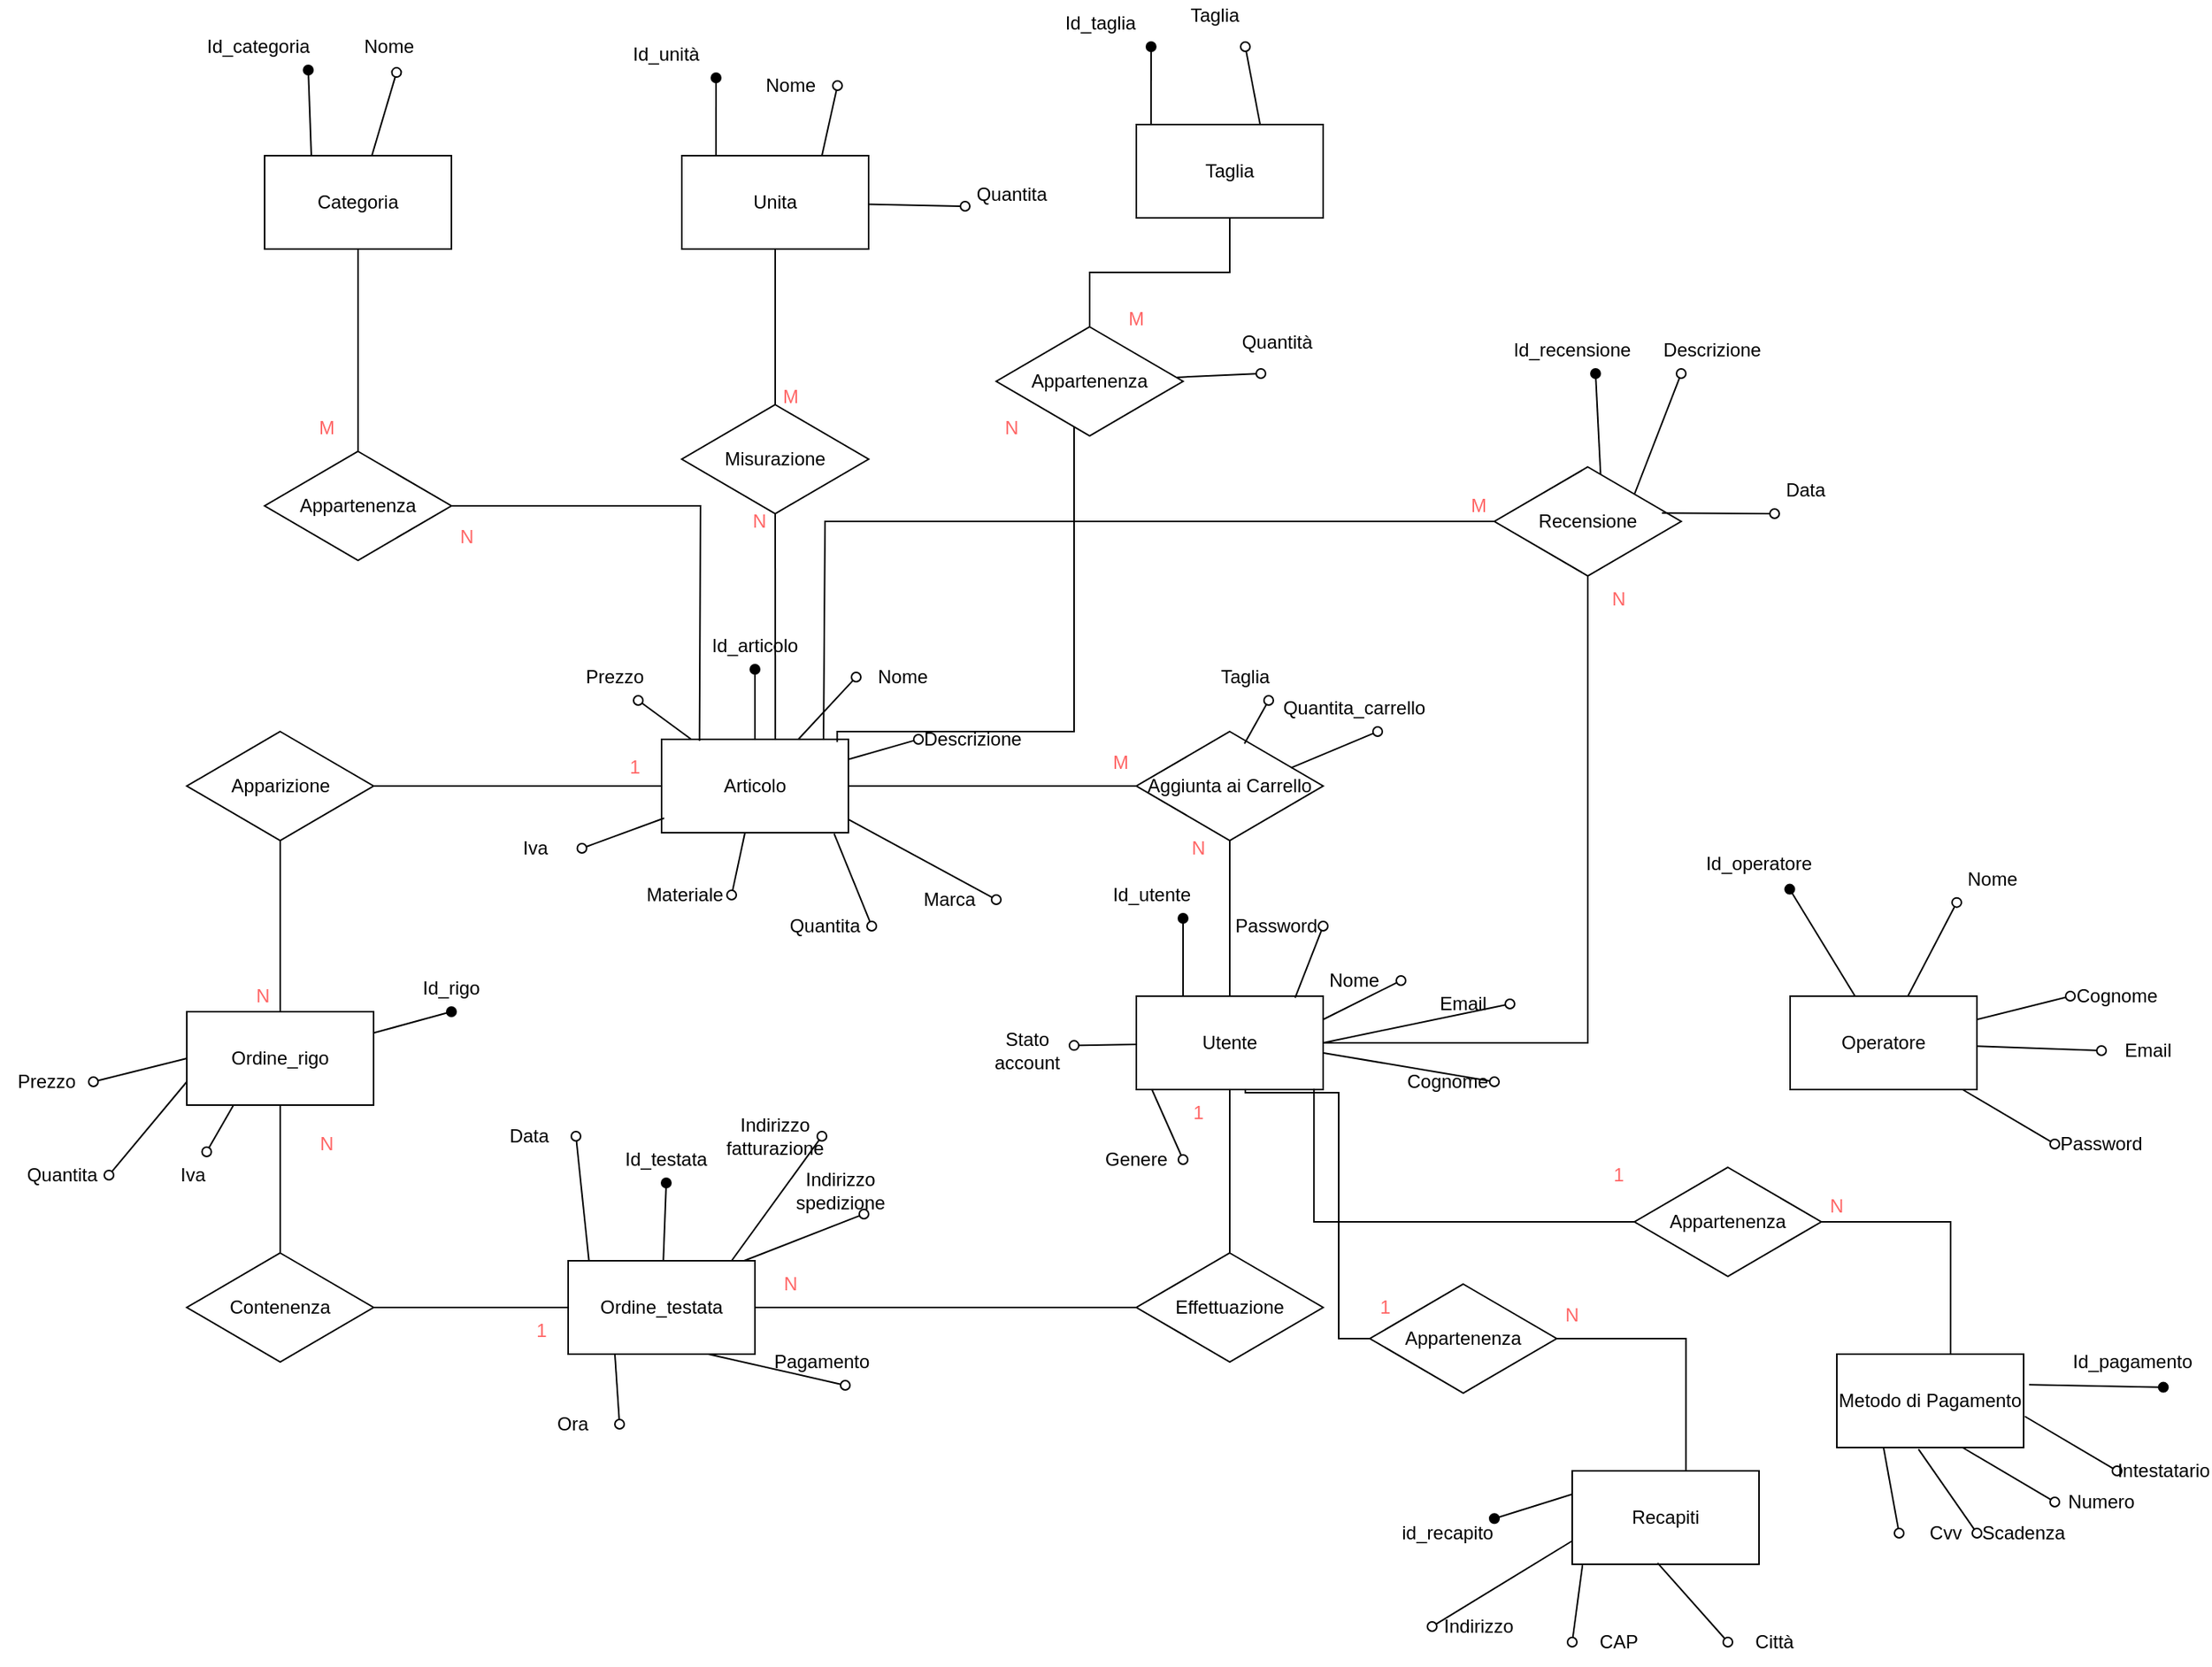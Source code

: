 <mxfile version="19.0.3" type="device"><diagram id="R2lEEEUBdFMjLlhIrx00" name="Page-1"><mxGraphModel dx="3220" dy="2528" grid="1" gridSize="10" guides="1" tooltips="1" connect="1" arrows="1" fold="1" page="1" pageScale="1" pageWidth="850" pageHeight="1100" math="0" shadow="0" extFonts="Permanent Marker^https://fonts.googleapis.com/css?family=Permanent+Marker"><root><mxCell id="0"/><mxCell id="1" parent="0"/><mxCell id="VehonE_OnnbUU56mCfwj-5" style="edgeStyle=none;rounded=0;orthogonalLoop=1;jettySize=auto;html=1;entryX=0.5;entryY=1;entryDx=0;entryDy=0;endArrow=oval;endFill=1;" parent="1" source="VehonE_OnnbUU56mCfwj-2" target="VehonE_OnnbUU56mCfwj-4" edge="1"><mxGeometry relative="1" as="geometry"/></mxCell><mxCell id="VehonE_OnnbUU56mCfwj-13" style="edgeStyle=none;rounded=0;orthogonalLoop=1;jettySize=auto;html=1;entryX=0.75;entryY=1;entryDx=0;entryDy=0;endArrow=oval;endFill=0;" parent="1" source="VehonE_OnnbUU56mCfwj-2" target="VehonE_OnnbUU56mCfwj-6" edge="1"><mxGeometry relative="1" as="geometry"/></mxCell><mxCell id="VehonE_OnnbUU56mCfwj-14" style="edgeStyle=none;rounded=0;orthogonalLoop=1;jettySize=auto;html=1;entryX=1;entryY=0.5;entryDx=0;entryDy=0;endArrow=oval;endFill=0;" parent="1" source="VehonE_OnnbUU56mCfwj-2" target="VehonE_OnnbUU56mCfwj-10" edge="1"><mxGeometry relative="1" as="geometry"/></mxCell><mxCell id="VehonE_OnnbUU56mCfwj-16" style="edgeStyle=none;rounded=0;orthogonalLoop=1;jettySize=auto;html=1;entryX=0;entryY=0.5;entryDx=0;entryDy=0;endArrow=oval;endFill=0;" parent="1" source="VehonE_OnnbUU56mCfwj-2" target="VehonE_OnnbUU56mCfwj-8" edge="1"><mxGeometry relative="1" as="geometry"/></mxCell><mxCell id="VehonE_OnnbUU56mCfwj-17" style="edgeStyle=none;rounded=0;orthogonalLoop=1;jettySize=auto;html=1;entryX=0;entryY=0.5;entryDx=0;entryDy=0;endArrow=oval;endFill=0;" parent="1" source="VehonE_OnnbUU56mCfwj-2" target="VehonE_OnnbUU56mCfwj-11" edge="1"><mxGeometry relative="1" as="geometry"/></mxCell><mxCell id="VehonE_OnnbUU56mCfwj-29" style="edgeStyle=none;rounded=0;orthogonalLoop=1;jettySize=auto;html=1;endArrow=none;endFill=0;entryX=1;entryY=0.5;entryDx=0;entryDy=0;" parent="1" source="VehonE_OnnbUU56mCfwj-2" target="VehonE_OnnbUU56mCfwj-28" edge="1"><mxGeometry relative="1" as="geometry"><mxPoint x="220" y="340" as="targetPoint"/></mxGeometry></mxCell><mxCell id="VehonE_OnnbUU56mCfwj-2" value="Articolo" style="rounded=0;whiteSpace=wrap;html=1;" parent="1" vertex="1"><mxGeometry x="365" y="335" width="120" height="60" as="geometry"/></mxCell><mxCell id="VehonE_OnnbUU56mCfwj-4" value="Id_articolo" style="text;html=1;strokeColor=none;fillColor=none;align=center;verticalAlign=middle;whiteSpace=wrap;rounded=0;" parent="1" vertex="1"><mxGeometry x="395" y="260" width="60" height="30" as="geometry"/></mxCell><mxCell id="VehonE_OnnbUU56mCfwj-6" value="Prezzo" style="text;html=1;strokeColor=none;fillColor=none;align=center;verticalAlign=middle;whiteSpace=wrap;rounded=0;" parent="1" vertex="1"><mxGeometry x="305" y="280" width="60" height="30" as="geometry"/></mxCell><mxCell id="VehonE_OnnbUU56mCfwj-8" value="Nome" style="text;html=1;strokeColor=none;fillColor=none;align=center;verticalAlign=middle;whiteSpace=wrap;rounded=0;" parent="1" vertex="1"><mxGeometry x="490" y="280" width="60" height="30" as="geometry"/></mxCell><mxCell id="VehonE_OnnbUU56mCfwj-10" value="Materiale" style="text;html=1;strokeColor=none;fillColor=none;align=center;verticalAlign=middle;whiteSpace=wrap;rounded=0;" parent="1" vertex="1"><mxGeometry x="350" y="420" width="60" height="30" as="geometry"/></mxCell><mxCell id="VehonE_OnnbUU56mCfwj-11" value="Descrizione" style="text;html=1;strokeColor=none;fillColor=none;align=center;verticalAlign=middle;whiteSpace=wrap;rounded=0;" parent="1" vertex="1"><mxGeometry x="530" y="320" width="70" height="30" as="geometry"/></mxCell><mxCell id="VehonE_OnnbUU56mCfwj-23" style="edgeStyle=none;rounded=0;orthogonalLoop=1;jettySize=auto;html=1;entryX=0.5;entryY=1;entryDx=0;entryDy=0;endArrow=oval;endFill=1;" parent="1" source="VehonE_OnnbUU56mCfwj-18" target="VehonE_OnnbUU56mCfwj-22" edge="1"><mxGeometry relative="1" as="geometry"/></mxCell><mxCell id="VehonE_OnnbUU56mCfwj-18" value="Ordine_rigo" style="rounded=0;whiteSpace=wrap;html=1;" parent="1" vertex="1"><mxGeometry x="60" y="510" width="120" height="60" as="geometry"/></mxCell><mxCell id="gQWrkG4DAsNBkKduRD_x-85" style="edgeStyle=none;rounded=0;orthogonalLoop=1;jettySize=auto;html=1;endArrow=oval;endFill=0;entryX=1;entryY=0.389;entryDx=0;entryDy=0;entryPerimeter=0;" parent="1" source="VehonE_OnnbUU56mCfwj-19" target="gQWrkG4DAsNBkKduRD_x-86" edge="1"><mxGeometry relative="1" as="geometry"><mxPoint x="620" y="530" as="targetPoint"/></mxGeometry></mxCell><mxCell id="VehonE_OnnbUU56mCfwj-19" value="Utente" style="rounded=0;whiteSpace=wrap;html=1;" parent="1" vertex="1"><mxGeometry x="670" y="500" width="120" height="60" as="geometry"/></mxCell><mxCell id="VehonE_OnnbUU56mCfwj-25" style="edgeStyle=none;rounded=0;orthogonalLoop=1;jettySize=auto;html=1;entryX=0.5;entryY=1;entryDx=0;entryDy=0;endArrow=oval;endFill=1;" parent="1" source="VehonE_OnnbUU56mCfwj-20" target="VehonE_OnnbUU56mCfwj-24" edge="1"><mxGeometry relative="1" as="geometry"/></mxCell><mxCell id="VehonE_OnnbUU56mCfwj-20" value="Ordine_testata" style="rounded=0;whiteSpace=wrap;html=1;" parent="1" vertex="1"><mxGeometry x="305" y="670" width="120" height="60" as="geometry"/></mxCell><mxCell id="VehonE_OnnbUU56mCfwj-22" value="Id_rigo" style="text;html=1;strokeColor=none;fillColor=none;align=center;verticalAlign=middle;whiteSpace=wrap;rounded=0;" parent="1" vertex="1"><mxGeometry x="180" y="480" width="100" height="30" as="geometry"/></mxCell><mxCell id="VehonE_OnnbUU56mCfwj-24" value="Id_testata" style="text;html=1;strokeColor=none;fillColor=none;align=center;verticalAlign=middle;whiteSpace=wrap;rounded=0;" parent="1" vertex="1"><mxGeometry x="318" y="590" width="100" height="30" as="geometry"/></mxCell><mxCell id="VehonE_OnnbUU56mCfwj-30" style="edgeStyle=none;rounded=0;orthogonalLoop=1;jettySize=auto;html=1;entryX=0.5;entryY=0;entryDx=0;entryDy=0;endArrow=none;endFill=0;" parent="1" source="VehonE_OnnbUU56mCfwj-28" target="VehonE_OnnbUU56mCfwj-18" edge="1"><mxGeometry relative="1" as="geometry"/></mxCell><mxCell id="VehonE_OnnbUU56mCfwj-28" value="&lt;span style=&quot;white-space: pre&quot;&gt;&#9;&lt;/span&gt;Apparizione" style="rhombus;whiteSpace=wrap;html=1;align=left;" parent="1" vertex="1"><mxGeometry x="60" y="330" width="120" height="70" as="geometry"/></mxCell><mxCell id="VehonE_OnnbUU56mCfwj-31" value="N" style="text;html=1;strokeColor=none;fillColor=none;align=center;verticalAlign=middle;whiteSpace=wrap;rounded=0;fontColor=#FF6666;" parent="1" vertex="1"><mxGeometry x="79" y="485" width="60" height="30" as="geometry"/></mxCell><mxCell id="VehonE_OnnbUU56mCfwj-32" value="&lt;font color=&quot;#ff6666&quot;&gt;1&lt;/font&gt;" style="text;html=1;strokeColor=none;fillColor=none;align=center;verticalAlign=middle;whiteSpace=wrap;rounded=0;" parent="1" vertex="1"><mxGeometry x="318" y="338" width="60" height="30" as="geometry"/></mxCell><mxCell id="gQWrkG4DAsNBkKduRD_x-1" value="Contenenza" style="rhombus;whiteSpace=wrap;html=1;" parent="1" vertex="1"><mxGeometry x="60" y="665" width="120" height="70" as="geometry"/></mxCell><mxCell id="gQWrkG4DAsNBkKduRD_x-2" value="" style="endArrow=none;html=1;rounded=0;entryX=0.5;entryY=1;entryDx=0;entryDy=0;exitX=0.5;exitY=0;exitDx=0;exitDy=0;" parent="1" source="gQWrkG4DAsNBkKduRD_x-1" target="VehonE_OnnbUU56mCfwj-18" edge="1"><mxGeometry width="50" height="50" relative="1" as="geometry"><mxPoint x="120" y="660" as="sourcePoint"/><mxPoint x="139" y="580" as="targetPoint"/></mxGeometry></mxCell><mxCell id="gQWrkG4DAsNBkKduRD_x-4" value="" style="endArrow=none;html=1;rounded=0;exitX=1;exitY=0.5;exitDx=0;exitDy=0;entryX=0;entryY=0.5;entryDx=0;entryDy=0;" parent="1" source="gQWrkG4DAsNBkKduRD_x-1" target="VehonE_OnnbUU56mCfwj-20" edge="1"><mxGeometry width="50" height="50" relative="1" as="geometry"><mxPoint x="300" y="470" as="sourcePoint"/><mxPoint x="350" y="420" as="targetPoint"/></mxGeometry></mxCell><mxCell id="gQWrkG4DAsNBkKduRD_x-5" value="Effettuazione" style="rhombus;whiteSpace=wrap;html=1;" parent="1" vertex="1"><mxGeometry x="670" y="665" width="120" height="70" as="geometry"/></mxCell><mxCell id="gQWrkG4DAsNBkKduRD_x-6" value="" style="endArrow=none;html=1;rounded=0;entryX=0;entryY=0.5;entryDx=0;entryDy=0;exitX=1;exitY=0.5;exitDx=0;exitDy=0;" parent="1" source="VehonE_OnnbUU56mCfwj-20" target="gQWrkG4DAsNBkKduRD_x-5" edge="1"><mxGeometry width="50" height="50" relative="1" as="geometry"><mxPoint x="550" y="670" as="sourcePoint"/><mxPoint x="600" y="620" as="targetPoint"/></mxGeometry></mxCell><mxCell id="gQWrkG4DAsNBkKduRD_x-7" value="" style="endArrow=none;html=1;rounded=0;entryX=0.5;entryY=1;entryDx=0;entryDy=0;exitX=0.5;exitY=0;exitDx=0;exitDy=0;" parent="1" source="gQWrkG4DAsNBkKduRD_x-5" target="VehonE_OnnbUU56mCfwj-19" edge="1"><mxGeometry width="50" height="50" relative="1" as="geometry"><mxPoint x="550" y="670" as="sourcePoint"/><mxPoint x="600" y="620" as="targetPoint"/></mxGeometry></mxCell><mxCell id="gQWrkG4DAsNBkKduRD_x-8" value="Aggiunta ai Carrello" style="rhombus;whiteSpace=wrap;html=1;" parent="1" vertex="1"><mxGeometry x="670" y="330" width="120" height="70" as="geometry"/></mxCell><mxCell id="gQWrkG4DAsNBkKduRD_x-9" value="" style="endArrow=none;html=1;rounded=0;entryX=0.5;entryY=1;entryDx=0;entryDy=0;" parent="1" source="VehonE_OnnbUU56mCfwj-19" target="gQWrkG4DAsNBkKduRD_x-8" edge="1"><mxGeometry width="50" height="50" relative="1" as="geometry"><mxPoint x="550" y="670" as="sourcePoint"/><mxPoint x="600" y="620" as="targetPoint"/></mxGeometry></mxCell><mxCell id="gQWrkG4DAsNBkKduRD_x-10" value="" style="endArrow=none;html=1;rounded=0;entryX=0;entryY=0.5;entryDx=0;entryDy=0;exitX=1;exitY=0.5;exitDx=0;exitDy=0;" parent="1" source="VehonE_OnnbUU56mCfwj-2" target="gQWrkG4DAsNBkKduRD_x-8" edge="1"><mxGeometry width="50" height="50" relative="1" as="geometry"><mxPoint x="550" y="670" as="sourcePoint"/><mxPoint x="600" y="620" as="targetPoint"/></mxGeometry></mxCell><mxCell id="gQWrkG4DAsNBkKduRD_x-11" value="Misurazione" style="rhombus;whiteSpace=wrap;html=1;" parent="1" vertex="1"><mxGeometry x="378" y="120" width="120" height="70" as="geometry"/></mxCell><mxCell id="gQWrkG4DAsNBkKduRD_x-12" value="" style="endArrow=none;html=1;rounded=0;entryX=0.5;entryY=1;entryDx=0;entryDy=0;exitX=0.609;exitY=0;exitDx=0;exitDy=0;exitPerimeter=0;" parent="1" source="VehonE_OnnbUU56mCfwj-2" target="gQWrkG4DAsNBkKduRD_x-11" edge="1"><mxGeometry width="50" height="50" relative="1" as="geometry"><mxPoint x="438" y="330" as="sourcePoint"/><mxPoint x="600" y="320" as="targetPoint"/></mxGeometry></mxCell><mxCell id="gQWrkG4DAsNBkKduRD_x-76" style="edgeStyle=none;rounded=0;orthogonalLoop=1;jettySize=auto;html=1;endArrow=oval;endFill=0;entryX=0;entryY=0.75;entryDx=0;entryDy=0;" parent="1" source="gQWrkG4DAsNBkKduRD_x-13" target="gQWrkG4DAsNBkKduRD_x-77" edge="1"><mxGeometry relative="1" as="geometry"><mxPoint x="550" y="-10" as="targetPoint"/></mxGeometry></mxCell><mxCell id="gQWrkG4DAsNBkKduRD_x-13" value="Unita" style="rounded=0;whiteSpace=wrap;html=1;" parent="1" vertex="1"><mxGeometry x="378" y="-40" width="120" height="60" as="geometry"/></mxCell><mxCell id="gQWrkG4DAsNBkKduRD_x-14" value="" style="endArrow=none;html=1;rounded=0;entryX=0.5;entryY=1;entryDx=0;entryDy=0;exitX=0.5;exitY=0;exitDx=0;exitDy=0;" parent="1" source="gQWrkG4DAsNBkKduRD_x-11" target="gQWrkG4DAsNBkKduRD_x-13" edge="1"><mxGeometry width="50" height="50" relative="1" as="geometry"><mxPoint x="550" y="370" as="sourcePoint"/><mxPoint x="600" y="320" as="targetPoint"/></mxGeometry></mxCell><mxCell id="gQWrkG4DAsNBkKduRD_x-15" style="edgeStyle=none;rounded=0;orthogonalLoop=1;jettySize=auto;html=1;entryX=1;entryY=0.5;entryDx=0;entryDy=0;endArrow=oval;endFill=0;exitX=0.75;exitY=0;exitDx=0;exitDy=0;" parent="1" source="gQWrkG4DAsNBkKduRD_x-13" target="gQWrkG4DAsNBkKduRD_x-16" edge="1"><mxGeometry relative="1" as="geometry"><mxPoint x="508.571" y="-125" as="sourcePoint"/></mxGeometry></mxCell><mxCell id="gQWrkG4DAsNBkKduRD_x-16" value="Nome" style="text;html=1;strokeColor=none;fillColor=none;align=center;verticalAlign=middle;whiteSpace=wrap;rounded=0;" parent="1" vertex="1"><mxGeometry x="418" y="-100" width="60" height="30" as="geometry"/></mxCell><mxCell id="gQWrkG4DAsNBkKduRD_x-17" style="edgeStyle=none;rounded=0;orthogonalLoop=1;jettySize=auto;html=1;endArrow=oval;endFill=1;exitX=0.183;exitY=0;exitDx=0;exitDy=0;exitPerimeter=0;" parent="1" source="gQWrkG4DAsNBkKduRD_x-13" edge="1"><mxGeometry relative="1" as="geometry"><mxPoint x="390" y="-80" as="sourcePoint"/><mxPoint x="400" y="-90" as="targetPoint"/></mxGeometry></mxCell><mxCell id="gQWrkG4DAsNBkKduRD_x-18" value="Id_unità" style="text;html=1;strokeColor=none;fillColor=none;align=center;verticalAlign=middle;whiteSpace=wrap;rounded=0;" parent="1" vertex="1"><mxGeometry x="338" y="-120" width="60" height="30" as="geometry"/></mxCell><mxCell id="gQWrkG4DAsNBkKduRD_x-19" value="&lt;font color=&quot;#ff6666&quot;&gt;M&lt;/font&gt;" style="text;html=1;strokeColor=none;fillColor=none;align=center;verticalAlign=middle;whiteSpace=wrap;rounded=0;" parent="1" vertex="1"><mxGeometry x="418" y="100" width="60" height="30" as="geometry"/></mxCell><mxCell id="gQWrkG4DAsNBkKduRD_x-20" value="&lt;font color=&quot;#ff6666&quot;&gt;N&lt;/font&gt;" style="text;html=1;strokeColor=none;fillColor=none;align=center;verticalAlign=middle;whiteSpace=wrap;rounded=0;" parent="1" vertex="1"><mxGeometry x="398" y="180" width="60" height="30" as="geometry"/></mxCell><mxCell id="gQWrkG4DAsNBkKduRD_x-21" value="&lt;font color=&quot;#ff6666&quot;&gt;M&lt;/font&gt;" style="text;html=1;strokeColor=none;fillColor=none;align=center;verticalAlign=middle;whiteSpace=wrap;rounded=0;" parent="1" vertex="1"><mxGeometry x="630" y="335" width="60" height="30" as="geometry"/></mxCell><mxCell id="gQWrkG4DAsNBkKduRD_x-22" value="&lt;font color=&quot;#ff6666&quot;&gt;N&lt;/font&gt;" style="text;html=1;strokeColor=none;fillColor=none;align=center;verticalAlign=middle;whiteSpace=wrap;rounded=0;" parent="1" vertex="1"><mxGeometry x="680" y="390" width="60" height="30" as="geometry"/></mxCell><mxCell id="gQWrkG4DAsNBkKduRD_x-23" value="&lt;font color=&quot;#ff6666&quot;&gt;1&lt;/font&gt;" style="text;html=1;strokeColor=none;fillColor=none;align=center;verticalAlign=middle;whiteSpace=wrap;rounded=0;" parent="1" vertex="1"><mxGeometry x="680" y="560" width="60" height="30" as="geometry"/></mxCell><mxCell id="gQWrkG4DAsNBkKduRD_x-24" value="&lt;font color=&quot;#ff6666&quot;&gt;N&lt;/font&gt;" style="text;html=1;strokeColor=none;fillColor=none;align=center;verticalAlign=middle;whiteSpace=wrap;rounded=0;" parent="1" vertex="1"><mxGeometry x="418" y="670" width="60" height="30" as="geometry"/></mxCell><mxCell id="gQWrkG4DAsNBkKduRD_x-25" value="&lt;font color=&quot;#ff6666&quot;&gt;1&lt;/font&gt;" style="text;html=1;strokeColor=none;fillColor=none;align=center;verticalAlign=middle;whiteSpace=wrap;rounded=0;" parent="1" vertex="1"><mxGeometry x="258" y="700" width="60" height="30" as="geometry"/></mxCell><mxCell id="gQWrkG4DAsNBkKduRD_x-26" value="&lt;font color=&quot;#ff6666&quot;&gt;N&lt;/font&gt;" style="text;html=1;strokeColor=none;fillColor=none;align=center;verticalAlign=middle;whiteSpace=wrap;rounded=0;" parent="1" vertex="1"><mxGeometry x="120" y="580" width="60" height="30" as="geometry"/></mxCell><mxCell id="gQWrkG4DAsNBkKduRD_x-27" style="edgeStyle=none;rounded=0;orthogonalLoop=1;jettySize=auto;html=1;entryX=1;entryY=0.5;entryDx=0;entryDy=0;endArrow=oval;endFill=0;exitX=0.924;exitY=1.011;exitDx=0;exitDy=0;exitPerimeter=0;" parent="1" source="VehonE_OnnbUU56mCfwj-2" target="gQWrkG4DAsNBkKduRD_x-28" edge="1"><mxGeometry relative="1" as="geometry"><mxPoint x="508.571" y="415" as="sourcePoint"/></mxGeometry></mxCell><mxCell id="gQWrkG4DAsNBkKduRD_x-28" value="Quantita" style="text;html=1;strokeColor=none;fillColor=none;align=center;verticalAlign=middle;whiteSpace=wrap;rounded=0;" parent="1" vertex="1"><mxGeometry x="440" y="440" width="60" height="30" as="geometry"/></mxCell><mxCell id="gQWrkG4DAsNBkKduRD_x-29" style="edgeStyle=none;rounded=0;orthogonalLoop=1;jettySize=auto;html=1;entryX=1;entryY=0.5;entryDx=0;entryDy=0;endArrow=oval;endFill=0;exitX=0.85;exitY=0.017;exitDx=0;exitDy=0;exitPerimeter=0;" parent="1" source="VehonE_OnnbUU56mCfwj-19" target="gQWrkG4DAsNBkKduRD_x-30" edge="1"><mxGeometry relative="1" as="geometry"><mxPoint x="808.571" y="420" as="sourcePoint"/></mxGeometry></mxCell><mxCell id="gQWrkG4DAsNBkKduRD_x-30" value="Password" style="text;html=1;strokeColor=none;fillColor=none;align=center;verticalAlign=middle;whiteSpace=wrap;rounded=0;" parent="1" vertex="1"><mxGeometry x="730" y="440" width="60" height="30" as="geometry"/></mxCell><mxCell id="gQWrkG4DAsNBkKduRD_x-31" style="edgeStyle=none;rounded=0;orthogonalLoop=1;jettySize=auto;html=1;entryX=1;entryY=0.5;entryDx=0;entryDy=0;endArrow=oval;endFill=0;exitX=1;exitY=0.25;exitDx=0;exitDy=0;" parent="1" source="VehonE_OnnbUU56mCfwj-19" target="gQWrkG4DAsNBkKduRD_x-32" edge="1"><mxGeometry relative="1" as="geometry"><mxPoint x="810" y="510" as="sourcePoint"/></mxGeometry></mxCell><mxCell id="gQWrkG4DAsNBkKduRD_x-32" value="Nome" style="text;html=1;strokeColor=none;fillColor=none;align=center;verticalAlign=middle;whiteSpace=wrap;rounded=0;" parent="1" vertex="1"><mxGeometry x="780" y="475" width="60" height="30" as="geometry"/></mxCell><mxCell id="gQWrkG4DAsNBkKduRD_x-34" style="edgeStyle=none;rounded=0;orthogonalLoop=1;jettySize=auto;html=1;entryX=1;entryY=0.5;entryDx=0;entryDy=0;endArrow=oval;endFill=0;exitX=1.002;exitY=0.608;exitDx=0;exitDy=0;exitPerimeter=0;" parent="1" source="VehonE_OnnbUU56mCfwj-19" target="gQWrkG4DAsNBkKduRD_x-35" edge="1"><mxGeometry relative="1" as="geometry"><mxPoint x="820" y="595" as="sourcePoint"/></mxGeometry></mxCell><mxCell id="gQWrkG4DAsNBkKduRD_x-35" value="Cognome" style="text;html=1;strokeColor=none;fillColor=none;align=center;verticalAlign=middle;whiteSpace=wrap;rounded=0;" parent="1" vertex="1"><mxGeometry x="840" y="540" width="60" height="30" as="geometry"/></mxCell><mxCell id="gQWrkG4DAsNBkKduRD_x-36" style="edgeStyle=orthogonalEdgeStyle;rounded=0;orthogonalLoop=1;jettySize=auto;html=1;exitX=0.5;exitY=1;exitDx=0;exitDy=0;" parent="1" source="gQWrkG4DAsNBkKduRD_x-35" target="gQWrkG4DAsNBkKduRD_x-35" edge="1"><mxGeometry relative="1" as="geometry"/></mxCell><mxCell id="gQWrkG4DAsNBkKduRD_x-39" style="edgeStyle=none;rounded=0;orthogonalLoop=1;jettySize=auto;html=1;entryX=1;entryY=0.5;entryDx=0;entryDy=0;endArrow=oval;endFill=0;exitX=0.875;exitY=0;exitDx=0;exitDy=0;exitPerimeter=0;" parent="1" source="VehonE_OnnbUU56mCfwj-20" target="gQWrkG4DAsNBkKduRD_x-40" edge="1"><mxGeometry relative="1" as="geometry"><mxPoint x="380" y="645" as="sourcePoint"/></mxGeometry></mxCell><mxCell id="gQWrkG4DAsNBkKduRD_x-40" value="Indirizzo fatturazione" style="text;html=1;strokeColor=none;fillColor=none;align=center;verticalAlign=middle;whiteSpace=wrap;rounded=0;" parent="1" vertex="1"><mxGeometry x="408" y="575" width="60" height="30" as="geometry"/></mxCell><mxCell id="gQWrkG4DAsNBkKduRD_x-41" style="edgeStyle=none;rounded=0;orthogonalLoop=1;jettySize=auto;html=1;entryX=1;entryY=0.5;entryDx=0;entryDy=0;endArrow=oval;endFill=0;exitX=0.111;exitY=-0.005;exitDx=0;exitDy=0;exitPerimeter=0;" parent="1" source="VehonE_OnnbUU56mCfwj-20" target="gQWrkG4DAsNBkKduRD_x-42" edge="1"><mxGeometry relative="1" as="geometry"><mxPoint x="200" y="620" as="sourcePoint"/></mxGeometry></mxCell><mxCell id="gQWrkG4DAsNBkKduRD_x-42" value="Data" style="text;html=1;strokeColor=none;fillColor=none;align=center;verticalAlign=middle;whiteSpace=wrap;rounded=0;" parent="1" vertex="1"><mxGeometry x="250" y="575" width="60" height="30" as="geometry"/></mxCell><mxCell id="gQWrkG4DAsNBkKduRD_x-43" style="edgeStyle=none;rounded=0;orthogonalLoop=1;jettySize=auto;html=1;entryX=1;entryY=0.5;entryDx=0;entryDy=0;endArrow=oval;endFill=0;exitX=0.25;exitY=1;exitDx=0;exitDy=0;" parent="1" source="VehonE_OnnbUU56mCfwj-20" target="gQWrkG4DAsNBkKduRD_x-44" edge="1"><mxGeometry relative="1" as="geometry"><mxPoint x="280" y="770" as="sourcePoint"/></mxGeometry></mxCell><mxCell id="gQWrkG4DAsNBkKduRD_x-44" value="Ora" style="text;html=1;strokeColor=none;fillColor=none;align=center;verticalAlign=middle;whiteSpace=wrap;rounded=0;" parent="1" vertex="1"><mxGeometry x="278" y="760" width="60" height="30" as="geometry"/></mxCell><mxCell id="gQWrkG4DAsNBkKduRD_x-45" style="edgeStyle=none;rounded=0;orthogonalLoop=1;jettySize=auto;html=1;entryX=1;entryY=0.5;entryDx=0;entryDy=0;endArrow=oval;endFill=0;exitX=0;exitY=0.5;exitDx=0;exitDy=0;" parent="1" source="VehonE_OnnbUU56mCfwj-18" target="gQWrkG4DAsNBkKduRD_x-46" edge="1"><mxGeometry relative="1" as="geometry"><mxPoint x="-20" y="510" as="sourcePoint"/></mxGeometry></mxCell><mxCell id="gQWrkG4DAsNBkKduRD_x-46" value="Prezzo" style="text;html=1;strokeColor=none;fillColor=none;align=center;verticalAlign=middle;whiteSpace=wrap;rounded=0;" parent="1" vertex="1"><mxGeometry x="-60" y="540" width="60" height="30" as="geometry"/></mxCell><mxCell id="gQWrkG4DAsNBkKduRD_x-47" style="edgeStyle=none;rounded=0;orthogonalLoop=1;jettySize=auto;html=1;entryX=1;entryY=0.5;entryDx=0;entryDy=0;endArrow=oval;endFill=0;exitX=0;exitY=0.75;exitDx=0;exitDy=0;" parent="1" source="VehonE_OnnbUU56mCfwj-18" target="gQWrkG4DAsNBkKduRD_x-48" edge="1"><mxGeometry relative="1" as="geometry"><mxPoint x="-90" y="640" as="sourcePoint"/></mxGeometry></mxCell><mxCell id="gQWrkG4DAsNBkKduRD_x-48" value="Quantita" style="text;html=1;strokeColor=none;fillColor=none;align=center;verticalAlign=middle;whiteSpace=wrap;rounded=0;" parent="1" vertex="1"><mxGeometry x="-50" y="600" width="60" height="30" as="geometry"/></mxCell><mxCell id="gQWrkG4DAsNBkKduRD_x-49" style="edgeStyle=none;rounded=0;orthogonalLoop=1;jettySize=auto;html=1;endArrow=oval;endFill=1;exitX=0.25;exitY=0;exitDx=0;exitDy=0;" parent="1" source="VehonE_OnnbUU56mCfwj-19" edge="1"><mxGeometry relative="1" as="geometry"><mxPoint x="630" y="420" as="sourcePoint"/><mxPoint x="700" y="450" as="targetPoint"/></mxGeometry></mxCell><mxCell id="gQWrkG4DAsNBkKduRD_x-50" value="Id_utente" style="text;html=1;strokeColor=none;fillColor=none;align=center;verticalAlign=middle;whiteSpace=wrap;rounded=0;" parent="1" vertex="1"><mxGeometry x="650" y="420" width="60" height="30" as="geometry"/></mxCell><mxCell id="gQWrkG4DAsNBkKduRD_x-51" style="edgeStyle=none;rounded=0;orthogonalLoop=1;jettySize=auto;html=1;entryX=1;entryY=0.5;entryDx=0;entryDy=0;endArrow=oval;endFill=0;exitX=1;exitY=0.5;exitDx=0;exitDy=0;" parent="1" source="VehonE_OnnbUU56mCfwj-19" target="gQWrkG4DAsNBkKduRD_x-52" edge="1"><mxGeometry relative="1" as="geometry"><mxPoint x="882.04" y="477.02" as="sourcePoint"/></mxGeometry></mxCell><mxCell id="gQWrkG4DAsNBkKduRD_x-52" value="Email" style="text;html=1;strokeColor=none;fillColor=none;align=center;verticalAlign=middle;whiteSpace=wrap;rounded=0;" parent="1" vertex="1"><mxGeometry x="850" y="490" width="60" height="30" as="geometry"/></mxCell><mxCell id="gQWrkG4DAsNBkKduRD_x-53" style="edgeStyle=orthogonalEdgeStyle;rounded=0;orthogonalLoop=1;jettySize=auto;html=1;exitX=0.5;exitY=1;exitDx=0;exitDy=0;" parent="1" source="gQWrkG4DAsNBkKduRD_x-52" target="gQWrkG4DAsNBkKduRD_x-52" edge="1"><mxGeometry relative="1" as="geometry"/></mxCell><mxCell id="gQWrkG4DAsNBkKduRD_x-87" style="edgeStyle=none;rounded=0;orthogonalLoop=1;jettySize=auto;html=1;endArrow=oval;endFill=0;entryX=0.117;entryY=0.994;entryDx=0;entryDy=0;entryPerimeter=0;" parent="1" source="gQWrkG4DAsNBkKduRD_x-55" target="gQWrkG4DAsNBkKduRD_x-88" edge="1"><mxGeometry relative="1" as="geometry"><mxPoint x="1210" y="450" as="targetPoint"/></mxGeometry></mxCell><mxCell id="gQWrkG4DAsNBkKduRD_x-89" style="edgeStyle=none;rounded=0;orthogonalLoop=1;jettySize=auto;html=1;endArrow=oval;endFill=0;entryX=0;entryY=0.5;entryDx=0;entryDy=0;" parent="1" source="gQWrkG4DAsNBkKduRD_x-55" target="gQWrkG4DAsNBkKduRD_x-90" edge="1"><mxGeometry relative="1" as="geometry"><mxPoint x="1270" y="520" as="targetPoint"/></mxGeometry></mxCell><mxCell id="gQWrkG4DAsNBkKduRD_x-91" style="edgeStyle=none;rounded=0;orthogonalLoop=1;jettySize=auto;html=1;endArrow=oval;endFill=0;entryX=0;entryY=0.5;entryDx=0;entryDy=0;" parent="1" source="gQWrkG4DAsNBkKduRD_x-55" target="gQWrkG4DAsNBkKduRD_x-92" edge="1"><mxGeometry relative="1" as="geometry"><mxPoint x="1280" y="540" as="targetPoint"/></mxGeometry></mxCell><mxCell id="gQWrkG4DAsNBkKduRD_x-94" style="edgeStyle=none;rounded=0;orthogonalLoop=1;jettySize=auto;html=1;entryX=0;entryY=0.5;entryDx=0;entryDy=0;endArrow=oval;endFill=0;" parent="1" source="gQWrkG4DAsNBkKduRD_x-55" target="gQWrkG4DAsNBkKduRD_x-93" edge="1"><mxGeometry relative="1" as="geometry"/></mxCell><mxCell id="gQWrkG4DAsNBkKduRD_x-95" style="edgeStyle=none;rounded=0;orthogonalLoop=1;jettySize=auto;html=1;endArrow=oval;endFill=1;entryX=0.829;entryY=1.043;entryDx=0;entryDy=0;entryPerimeter=0;" parent="1" source="gQWrkG4DAsNBkKduRD_x-55" target="gQWrkG4DAsNBkKduRD_x-96" edge="1"><mxGeometry relative="1" as="geometry"><mxPoint x="1090" y="430" as="targetPoint"/></mxGeometry></mxCell><mxCell id="gQWrkG4DAsNBkKduRD_x-55" value="Operatore" style="rounded=0;whiteSpace=wrap;html=1;" parent="1" vertex="1"><mxGeometry x="1090" y="500" width="120" height="60" as="geometry"/></mxCell><mxCell id="gQWrkG4DAsNBkKduRD_x-73" style="edgeStyle=none;rounded=0;orthogonalLoop=1;jettySize=auto;html=1;entryX=0.579;entryY=1.052;entryDx=0;entryDy=0;entryPerimeter=0;endArrow=oval;endFill=0;" parent="1" source="gQWrkG4DAsNBkKduRD_x-62" target="gQWrkG4DAsNBkKduRD_x-71" edge="1"><mxGeometry relative="1" as="geometry"/></mxCell><mxCell id="gQWrkG4DAsNBkKduRD_x-62" value="Categoria" style="rounded=0;whiteSpace=wrap;html=1;" parent="1" vertex="1"><mxGeometry x="110" y="-40" width="120" height="60" as="geometry"/></mxCell><mxCell id="gQWrkG4DAsNBkKduRD_x-63" value="" style="endArrow=none;html=1;rounded=0;entryX=0.5;entryY=1;entryDx=0;entryDy=0;exitX=0.5;exitY=0;exitDx=0;exitDy=0;" parent="1" source="gQWrkG4DAsNBkKduRD_x-64" target="gQWrkG4DAsNBkKduRD_x-62" edge="1"><mxGeometry width="50" height="50" relative="1" as="geometry"><mxPoint x="170" y="140" as="sourcePoint"/><mxPoint x="189" y="150" as="targetPoint"/></mxGeometry></mxCell><mxCell id="gQWrkG4DAsNBkKduRD_x-64" value="Appartenenza" style="rhombus;whiteSpace=wrap;html=1;" parent="1" vertex="1"><mxGeometry x="110" y="150" width="120" height="70" as="geometry"/></mxCell><mxCell id="gQWrkG4DAsNBkKduRD_x-65" value="" style="endArrow=none;html=1;rounded=0;entryX=1;entryY=0.5;entryDx=0;entryDy=0;exitX=0.203;exitY=0.017;exitDx=0;exitDy=0;exitPerimeter=0;" parent="1" source="VehonE_OnnbUU56mCfwj-2" target="gQWrkG4DAsNBkKduRD_x-64" edge="1"><mxGeometry width="50" height="50" relative="1" as="geometry"><mxPoint x="560" y="200" as="sourcePoint"/><mxPoint x="610" y="150" as="targetPoint"/><Array as="points"><mxPoint x="390" y="185"/></Array></mxGeometry></mxCell><mxCell id="gQWrkG4DAsNBkKduRD_x-66" value="&lt;font color=&quot;#ff6666&quot;&gt;N&lt;/font&gt;" style="text;html=1;strokeColor=none;fillColor=none;align=center;verticalAlign=middle;whiteSpace=wrap;rounded=0;" parent="1" vertex="1"><mxGeometry x="210" y="190" width="60" height="30" as="geometry"/></mxCell><mxCell id="gQWrkG4DAsNBkKduRD_x-67" value="&lt;font color=&quot;#ff6666&quot;&gt;M&lt;/font&gt;" style="text;html=1;strokeColor=none;fillColor=none;align=center;verticalAlign=middle;whiteSpace=wrap;rounded=0;" parent="1" vertex="1"><mxGeometry x="120" y="120" width="60" height="30" as="geometry"/></mxCell><mxCell id="gQWrkG4DAsNBkKduRD_x-68" style="edgeStyle=none;rounded=0;orthogonalLoop=1;jettySize=auto;html=1;endArrow=oval;endFill=1;exitX=0.25;exitY=0;exitDx=0;exitDy=0;" parent="1" source="gQWrkG4DAsNBkKduRD_x-62" edge="1"><mxGeometry relative="1" as="geometry"><mxPoint x="138.0" y="-45" as="sourcePoint"/><mxPoint x="138.04" y="-95" as="targetPoint"/></mxGeometry></mxCell><mxCell id="gQWrkG4DAsNBkKduRD_x-69" value="Id_categoria" style="text;html=1;strokeColor=none;fillColor=none;align=center;verticalAlign=middle;whiteSpace=wrap;rounded=0;" parent="1" vertex="1"><mxGeometry x="76.04" y="-125" width="60" height="30" as="geometry"/></mxCell><mxCell id="gQWrkG4DAsNBkKduRD_x-71" value="Nome" style="text;html=1;strokeColor=none;fillColor=none;align=center;verticalAlign=middle;whiteSpace=wrap;rounded=0;" parent="1" vertex="1"><mxGeometry x="160" y="-125" width="60" height="30" as="geometry"/></mxCell><mxCell id="gQWrkG4DAsNBkKduRD_x-72" style="edgeStyle=none;rounded=0;orthogonalLoop=1;jettySize=auto;html=1;exitX=1;exitY=0.5;exitDx=0;exitDy=0;endArrow=none;endFill=0;" parent="1" source="gQWrkG4DAsNBkKduRD_x-16" target="gQWrkG4DAsNBkKduRD_x-16" edge="1"><mxGeometry relative="1" as="geometry"/></mxCell><mxCell id="gQWrkG4DAsNBkKduRD_x-77" value="Quantita" style="text;html=1;strokeColor=none;fillColor=none;align=center;verticalAlign=middle;whiteSpace=wrap;rounded=0;" parent="1" vertex="1"><mxGeometry x="560" y="-30" width="60" height="30" as="geometry"/></mxCell><mxCell id="gQWrkG4DAsNBkKduRD_x-80" style="edgeStyle=none;rounded=0;orthogonalLoop=1;jettySize=auto;html=1;entryX=1;entryY=0.5;entryDx=0;entryDy=0;endArrow=oval;endFill=0;exitX=1;exitY=0.858;exitDx=0;exitDy=0;exitPerimeter=0;" parent="1" source="VehonE_OnnbUU56mCfwj-2" target="gQWrkG4DAsNBkKduRD_x-81" edge="1"><mxGeometry relative="1" as="geometry"><mxPoint x="485" y="368" as="sourcePoint"/></mxGeometry></mxCell><mxCell id="gQWrkG4DAsNBkKduRD_x-81" value="Marca" style="text;html=1;strokeColor=none;fillColor=none;align=center;verticalAlign=middle;whiteSpace=wrap;rounded=0;" parent="1" vertex="1"><mxGeometry x="520" y="423" width="60" height="30" as="geometry"/></mxCell><mxCell id="gQWrkG4DAsNBkKduRD_x-86" value="Stato account" style="text;html=1;strokeColor=none;fillColor=none;align=center;verticalAlign=middle;whiteSpace=wrap;rounded=0;" parent="1" vertex="1"><mxGeometry x="570" y="520" width="60" height="30" as="geometry"/></mxCell><mxCell id="gQWrkG4DAsNBkKduRD_x-88" value="Nome" style="text;html=1;strokeColor=none;fillColor=none;align=center;verticalAlign=middle;whiteSpace=wrap;rounded=0;" parent="1" vertex="1"><mxGeometry x="1190" y="410" width="60" height="30" as="geometry"/></mxCell><mxCell id="gQWrkG4DAsNBkKduRD_x-90" value="Cognome" style="text;html=1;strokeColor=none;fillColor=none;align=center;verticalAlign=middle;whiteSpace=wrap;rounded=0;" parent="1" vertex="1"><mxGeometry x="1270" y="485" width="60" height="30" as="geometry"/></mxCell><mxCell id="gQWrkG4DAsNBkKduRD_x-92" value="Email" style="text;html=1;strokeColor=none;fillColor=none;align=center;verticalAlign=middle;whiteSpace=wrap;rounded=0;" parent="1" vertex="1"><mxGeometry x="1290" y="520" width="60" height="30" as="geometry"/></mxCell><mxCell id="gQWrkG4DAsNBkKduRD_x-93" value="Password" style="text;html=1;strokeColor=none;fillColor=none;align=center;verticalAlign=middle;whiteSpace=wrap;rounded=0;" parent="1" vertex="1"><mxGeometry x="1260" y="580" width="60" height="30" as="geometry"/></mxCell><mxCell id="gQWrkG4DAsNBkKduRD_x-96" value="Id_operatore" style="text;html=1;strokeColor=none;fillColor=none;align=center;verticalAlign=middle;whiteSpace=wrap;rounded=0;" parent="1" vertex="1"><mxGeometry x="1040" y="400" width="60" height="30" as="geometry"/></mxCell><mxCell id="gQWrkG4DAsNBkKduRD_x-117" style="edgeStyle=none;rounded=0;orthogonalLoop=1;jettySize=auto;html=1;endArrow=oval;endFill=1;entryX=0.75;entryY=1;entryDx=0;entryDy=0;exitX=0.569;exitY=0.081;exitDx=0;exitDy=0;exitPerimeter=0;" parent="1" source="gQWrkG4DAsNBkKduRD_x-121" target="gQWrkG4DAsNBkKduRD_x-118" edge="1"><mxGeometry relative="1" as="geometry"><mxPoint x="980" y="110" as="targetPoint"/><mxPoint x="975.5" y="170" as="sourcePoint"/></mxGeometry></mxCell><mxCell id="gQWrkG4DAsNBkKduRD_x-119" style="edgeStyle=none;rounded=0;orthogonalLoop=1;jettySize=auto;html=1;endArrow=oval;endFill=0;exitX=1;exitY=0;exitDx=0;exitDy=0;" parent="1" source="gQWrkG4DAsNBkKduRD_x-121" edge="1"><mxGeometry relative="1" as="geometry"><mxPoint x="1020" y="100" as="targetPoint"/><mxPoint x="992" y="170" as="sourcePoint"/></mxGeometry></mxCell><mxCell id="gQWrkG4DAsNBkKduRD_x-114" style="edgeStyle=none;rounded=0;orthogonalLoop=1;jettySize=auto;html=1;entryX=1;entryY=0.5;entryDx=0;entryDy=0;endArrow=none;endFill=0;exitX=0.5;exitY=1;exitDx=0;exitDy=0;startArrow=none;" parent="1" source="gQWrkG4DAsNBkKduRD_x-121" target="VehonE_OnnbUU56mCfwj-19" edge="1"><mxGeometry relative="1" as="geometry"><mxPoint x="1010" y="200" as="sourcePoint"/><Array as="points"><mxPoint x="960" y="250"/><mxPoint x="960" y="530"/></Array></mxGeometry></mxCell><mxCell id="gQWrkG4DAsNBkKduRD_x-116" value="&lt;font color=&quot;#ff6666&quot;&gt;N&lt;/font&gt;" style="text;html=1;strokeColor=none;fillColor=none;align=center;verticalAlign=middle;whiteSpace=wrap;rounded=0;" parent="1" vertex="1"><mxGeometry x="950" y="230" width="60" height="30" as="geometry"/></mxCell><mxCell id="gQWrkG4DAsNBkKduRD_x-118" value="Id_recensione" style="text;html=1;strokeColor=none;fillColor=none;align=center;verticalAlign=middle;whiteSpace=wrap;rounded=0;" parent="1" vertex="1"><mxGeometry x="920" y="70" width="60" height="30" as="geometry"/></mxCell><mxCell id="gQWrkG4DAsNBkKduRD_x-120" value="Descrizione" style="text;html=1;strokeColor=none;fillColor=none;align=center;verticalAlign=middle;whiteSpace=wrap;rounded=0;" parent="1" vertex="1"><mxGeometry x="1010" y="70" width="60" height="30" as="geometry"/></mxCell><mxCell id="gQWrkG4DAsNBkKduRD_x-123" style="edgeStyle=none;rounded=0;orthogonalLoop=1;jettySize=auto;html=1;entryX=0.867;entryY=0.005;entryDx=0;entryDy=0;endArrow=none;endFill=0;entryPerimeter=0;" parent="1" source="gQWrkG4DAsNBkKduRD_x-121" target="VehonE_OnnbUU56mCfwj-2" edge="1"><mxGeometry relative="1" as="geometry"><Array as="points"><mxPoint x="470" y="195"/></Array></mxGeometry></mxCell><mxCell id="gQWrkG4DAsNBkKduRD_x-126" style="edgeStyle=none;rounded=0;orthogonalLoop=1;jettySize=auto;html=1;entryX=1;entryY=0.5;entryDx=0;entryDy=0;endArrow=none;endFill=0;" parent="1" source="gQWrkG4DAsNBkKduRD_x-121" target="VehonE_OnnbUU56mCfwj-19" edge="1"><mxGeometry relative="1" as="geometry"><Array as="points"><mxPoint x="960" y="530"/></Array></mxGeometry></mxCell><mxCell id="gQWrkG4DAsNBkKduRD_x-124" value="&lt;font color=&quot;#ff6666&quot;&gt;M&lt;/font&gt;" style="text;html=1;strokeColor=none;fillColor=none;align=center;verticalAlign=middle;whiteSpace=wrap;rounded=0;" parent="1" vertex="1"><mxGeometry x="860" y="170" width="60" height="30" as="geometry"/></mxCell><mxCell id="gQWrkG4DAsNBkKduRD_x-121" value="Recensione" style="rhombus;whiteSpace=wrap;html=1;" parent="1" vertex="1"><mxGeometry x="900" y="160" width="120" height="70" as="geometry"/></mxCell><mxCell id="BrzflFPrL7AguUeRCKP1-1" style="edgeStyle=none;rounded=0;orthogonalLoop=1;jettySize=auto;html=1;endArrow=oval;endFill=0;exitX=0.25;exitY=1;exitDx=0;exitDy=0;" parent="1" source="VehonE_OnnbUU56mCfwj-18" target="BrzflFPrL7AguUeRCKP1-2" edge="1"><mxGeometry relative="1" as="geometry"><mxPoint x="195" y="518" as="sourcePoint"/></mxGeometry></mxCell><mxCell id="BrzflFPrL7AguUeRCKP1-2" value="Iva" style="text;html=1;strokeColor=none;fillColor=none;align=center;verticalAlign=middle;whiteSpace=wrap;rounded=0;" parent="1" vertex="1"><mxGeometry x="30" y="600" width="68.32" height="30" as="geometry"/></mxCell><mxCell id="BrzflFPrL7AguUeRCKP1-5" style="edgeStyle=none;rounded=0;orthogonalLoop=1;jettySize=auto;html=1;entryX=1;entryY=0.5;entryDx=0;entryDy=0;endArrow=oval;endFill=0;exitX=0.014;exitY=0.844;exitDx=0;exitDy=0;exitPerimeter=0;" parent="1" source="VehonE_OnnbUU56mCfwj-2" target="BrzflFPrL7AguUeRCKP1-6" edge="1"><mxGeometry relative="1" as="geometry"><mxPoint x="322.16" y="484.7" as="sourcePoint"/></mxGeometry></mxCell><mxCell id="BrzflFPrL7AguUeRCKP1-6" value="Iva" style="text;html=1;strokeColor=none;fillColor=none;align=center;verticalAlign=middle;whiteSpace=wrap;rounded=0;" parent="1" vertex="1"><mxGeometry x="253.84" y="390" width="60" height="30" as="geometry"/></mxCell><mxCell id="01nbcwbw1H6M0ODZc6cd-1" style="edgeStyle=none;rounded=0;orthogonalLoop=1;jettySize=auto;html=1;entryX=0.75;entryY=1;entryDx=0;entryDy=0;endArrow=oval;endFill=0;exitX=0.828;exitY=0.333;exitDx=0;exitDy=0;exitPerimeter=0;" edge="1" parent="1" target="01nbcwbw1H6M0ODZc6cd-2" source="gQWrkG4DAsNBkKduRD_x-8"><mxGeometry relative="1" as="geometry"><mxPoint x="770" y="350" as="sourcePoint"/></mxGeometry></mxCell><mxCell id="01nbcwbw1H6M0ODZc6cd-2" value="Quantita_carrello" style="text;html=1;strokeColor=none;fillColor=none;align=center;verticalAlign=middle;whiteSpace=wrap;rounded=0;" vertex="1" parent="1"><mxGeometry x="780" y="300" width="60" height="30" as="geometry"/></mxCell><mxCell id="01nbcwbw1H6M0ODZc6cd-3" style="edgeStyle=none;rounded=0;orthogonalLoop=1;jettySize=auto;html=1;entryX=0.75;entryY=1;entryDx=0;entryDy=0;endArrow=oval;endFill=0;exitX=0.579;exitY=0.11;exitDx=0;exitDy=0;exitPerimeter=0;" edge="1" parent="1" target="01nbcwbw1H6M0ODZc6cd-4" source="gQWrkG4DAsNBkKduRD_x-8"><mxGeometry relative="1" as="geometry"><mxPoint x="720.28" y="327.7" as="sourcePoint"/></mxGeometry></mxCell><mxCell id="01nbcwbw1H6M0ODZc6cd-4" value="Taglia" style="text;html=1;strokeColor=none;fillColor=none;align=center;verticalAlign=middle;whiteSpace=wrap;rounded=0;" vertex="1" parent="1"><mxGeometry x="710" y="280" width="60" height="30" as="geometry"/></mxCell><mxCell id="01nbcwbw1H6M0ODZc6cd-5" style="edgeStyle=none;rounded=0;orthogonalLoop=1;jettySize=auto;html=1;entryX=0.75;entryY=1;entryDx=0;entryDy=0;endArrow=oval;endFill=0;exitX=0;exitY=0;exitDx=0;exitDy=0;" edge="1" parent="1" target="01nbcwbw1H6M0ODZc6cd-6" source="gQWrkG4DAsNBkKduRD_x-24"><mxGeometry relative="1" as="geometry"><mxPoint x="529.091" y="665" as="sourcePoint"/></mxGeometry></mxCell><mxCell id="01nbcwbw1H6M0ODZc6cd-6" value="Indirizzo spedizione" style="text;html=1;strokeColor=none;fillColor=none;align=center;verticalAlign=middle;whiteSpace=wrap;rounded=0;" vertex="1" parent="1"><mxGeometry x="450" y="610" width="60" height="30" as="geometry"/></mxCell><mxCell id="01nbcwbw1H6M0ODZc6cd-7" style="edgeStyle=none;rounded=0;orthogonalLoop=1;jettySize=auto;html=1;entryX=0.75;entryY=1;entryDx=0;entryDy=0;endArrow=oval;endFill=0;exitX=0.75;exitY=1;exitDx=0;exitDy=0;" edge="1" parent="1" target="01nbcwbw1H6M0ODZc6cd-8" source="VehonE_OnnbUU56mCfwj-20"><mxGeometry relative="1" as="geometry"><mxPoint x="478.001" y="815" as="sourcePoint"/></mxGeometry></mxCell><mxCell id="01nbcwbw1H6M0ODZc6cd-8" value="Pagamento" style="text;html=1;strokeColor=none;fillColor=none;align=center;verticalAlign=middle;whiteSpace=wrap;rounded=0;" vertex="1" parent="1"><mxGeometry x="438" y="720" width="60" height="30" as="geometry"/></mxCell><mxCell id="01nbcwbw1H6M0ODZc6cd-9" value="Metodo di Pagamento" style="rounded=0;whiteSpace=wrap;html=1;" vertex="1" parent="1"><mxGeometry x="1120" y="730" width="120" height="60" as="geometry"/></mxCell><mxCell id="01nbcwbw1H6M0ODZc6cd-12" style="edgeStyle=orthogonalEdgeStyle;rounded=0;orthogonalLoop=1;jettySize=auto;html=1;entryX=0.951;entryY=0.989;entryDx=0;entryDy=0;entryPerimeter=0;endArrow=none;endFill=0;" edge="1" parent="1" source="01nbcwbw1H6M0ODZc6cd-10" target="VehonE_OnnbUU56mCfwj-19"><mxGeometry relative="1" as="geometry"/></mxCell><mxCell id="01nbcwbw1H6M0ODZc6cd-13" style="edgeStyle=orthogonalEdgeStyle;rounded=0;orthogonalLoop=1;jettySize=auto;html=1;entryX=0.609;entryY=0.006;entryDx=0;entryDy=0;entryPerimeter=0;endArrow=none;endFill=0;" edge="1" parent="1" source="01nbcwbw1H6M0ODZc6cd-10" target="01nbcwbw1H6M0ODZc6cd-9"><mxGeometry relative="1" as="geometry"/></mxCell><mxCell id="01nbcwbw1H6M0ODZc6cd-10" value="Appartenenza" style="rhombus;whiteSpace=wrap;html=1;" vertex="1" parent="1"><mxGeometry x="990" y="610" width="120" height="70" as="geometry"/></mxCell><mxCell id="01nbcwbw1H6M0ODZc6cd-15" value="Recapiti" style="rounded=0;whiteSpace=wrap;html=1;" vertex="1" parent="1"><mxGeometry x="950" y="805" width="120" height="60" as="geometry"/></mxCell><mxCell id="01nbcwbw1H6M0ODZc6cd-16" style="edgeStyle=orthogonalEdgeStyle;rounded=0;orthogonalLoop=1;jettySize=auto;html=1;entryX=0.609;entryY=0.006;entryDx=0;entryDy=0;entryPerimeter=0;endArrow=none;endFill=0;" edge="1" parent="1" source="01nbcwbw1H6M0ODZc6cd-17" target="01nbcwbw1H6M0ODZc6cd-15"><mxGeometry relative="1" as="geometry"/></mxCell><mxCell id="01nbcwbw1H6M0ODZc6cd-18" style="edgeStyle=orthogonalEdgeStyle;rounded=0;orthogonalLoop=1;jettySize=auto;html=1;entryX=1;entryY=0;entryDx=0;entryDy=0;endArrow=none;endFill=0;" edge="1" parent="1" source="01nbcwbw1H6M0ODZc6cd-17" target="gQWrkG4DAsNBkKduRD_x-23"><mxGeometry relative="1" as="geometry"><Array as="points"><mxPoint x="800" y="720"/><mxPoint x="800" y="562"/><mxPoint x="740" y="562"/></Array></mxGeometry></mxCell><mxCell id="01nbcwbw1H6M0ODZc6cd-17" value="Appartenenza" style="rhombus;whiteSpace=wrap;html=1;" vertex="1" parent="1"><mxGeometry x="820" y="685" width="120" height="70" as="geometry"/></mxCell><mxCell id="01nbcwbw1H6M0ODZc6cd-19" value="&lt;font color=&quot;#ff6666&quot;&gt;1&lt;/font&gt;" style="text;html=1;strokeColor=none;fillColor=none;align=center;verticalAlign=middle;whiteSpace=wrap;rounded=0;" vertex="1" parent="1"><mxGeometry x="800" y="685" width="60" height="30" as="geometry"/></mxCell><mxCell id="01nbcwbw1H6M0ODZc6cd-20" value="&lt;font color=&quot;#ff6666&quot;&gt;1&lt;/font&gt;" style="text;html=1;strokeColor=none;fillColor=none;align=center;verticalAlign=middle;whiteSpace=wrap;rounded=0;" vertex="1" parent="1"><mxGeometry x="950" y="600" width="60" height="30" as="geometry"/></mxCell><mxCell id="01nbcwbw1H6M0ODZc6cd-21" value="&lt;font color=&quot;#ff6666&quot;&gt;N&lt;/font&gt;" style="text;html=1;strokeColor=none;fillColor=none;align=center;verticalAlign=middle;whiteSpace=wrap;rounded=0;" vertex="1" parent="1"><mxGeometry x="1090" y="620" width="60" height="30" as="geometry"/></mxCell><mxCell id="01nbcwbw1H6M0ODZc6cd-22" value="&lt;font color=&quot;#ff6666&quot;&gt;N&lt;/font&gt;" style="text;html=1;strokeColor=none;fillColor=none;align=center;verticalAlign=middle;whiteSpace=wrap;rounded=0;" vertex="1" parent="1"><mxGeometry x="920" y="690" width="60" height="30" as="geometry"/></mxCell><mxCell id="01nbcwbw1H6M0ODZc6cd-24" style="edgeStyle=none;rounded=0;orthogonalLoop=1;jettySize=auto;html=1;endArrow=oval;endFill=1;entryX=0.829;entryY=1.043;entryDx=0;entryDy=0;entryPerimeter=0;exitX=1.029;exitY=0.328;exitDx=0;exitDy=0;exitPerimeter=0;" edge="1" parent="1" target="01nbcwbw1H6M0ODZc6cd-25" source="01nbcwbw1H6M0ODZc6cd-9"><mxGeometry relative="1" as="geometry"><mxPoint x="1330" y="750" as="targetPoint"/><mxPoint x="1371.686" y="820" as="sourcePoint"/></mxGeometry></mxCell><mxCell id="01nbcwbw1H6M0ODZc6cd-25" value="Id_pagamento" style="text;html=1;strokeColor=none;fillColor=none;align=center;verticalAlign=middle;whiteSpace=wrap;rounded=0;" vertex="1" parent="1"><mxGeometry x="1280" y="720" width="60" height="30" as="geometry"/></mxCell><mxCell id="01nbcwbw1H6M0ODZc6cd-27" style="edgeStyle=none;rounded=0;orthogonalLoop=1;jettySize=auto;html=1;entryX=0;entryY=0.5;entryDx=0;entryDy=0;endArrow=oval;endFill=0;" edge="1" parent="1" target="01nbcwbw1H6M0ODZc6cd-28"><mxGeometry relative="1" as="geometry"><mxPoint x="1200.769" y="790" as="sourcePoint"/></mxGeometry></mxCell><mxCell id="01nbcwbw1H6M0ODZc6cd-28" value="Numero" style="text;html=1;strokeColor=none;fillColor=none;align=center;verticalAlign=middle;whiteSpace=wrap;rounded=0;" vertex="1" parent="1"><mxGeometry x="1260" y="810" width="60" height="30" as="geometry"/></mxCell><mxCell id="01nbcwbw1H6M0ODZc6cd-30" style="edgeStyle=none;rounded=0;orthogonalLoop=1;jettySize=auto;html=1;entryX=0;entryY=0.5;entryDx=0;entryDy=0;endArrow=oval;endFill=0;" edge="1" parent="1" target="01nbcwbw1H6M0ODZc6cd-31"><mxGeometry relative="1" as="geometry"><mxPoint x="1240.769" y="770" as="sourcePoint"/></mxGeometry></mxCell><mxCell id="01nbcwbw1H6M0ODZc6cd-31" value="Intestatario" style="text;html=1;strokeColor=none;fillColor=none;align=center;verticalAlign=middle;whiteSpace=wrap;rounded=0;" vertex="1" parent="1"><mxGeometry x="1300" y="790" width="60" height="30" as="geometry"/></mxCell><mxCell id="01nbcwbw1H6M0ODZc6cd-32" style="edgeStyle=none;rounded=0;orthogonalLoop=1;jettySize=auto;html=1;entryX=0;entryY=0.5;entryDx=0;entryDy=0;endArrow=oval;endFill=0;exitX=0.437;exitY=1.018;exitDx=0;exitDy=0;exitPerimeter=0;" edge="1" parent="1" target="01nbcwbw1H6M0ODZc6cd-33" source="01nbcwbw1H6M0ODZc6cd-9"><mxGeometry relative="1" as="geometry"><mxPoint x="1150.769" y="810" as="sourcePoint"/></mxGeometry></mxCell><mxCell id="01nbcwbw1H6M0ODZc6cd-33" value="Scadenza" style="text;html=1;strokeColor=none;fillColor=none;align=center;verticalAlign=middle;whiteSpace=wrap;rounded=0;" vertex="1" parent="1"><mxGeometry x="1210" y="830" width="60" height="30" as="geometry"/></mxCell><mxCell id="01nbcwbw1H6M0ODZc6cd-34" style="edgeStyle=none;rounded=0;orthogonalLoop=1;jettySize=auto;html=1;entryX=0;entryY=0.5;entryDx=0;entryDy=0;endArrow=oval;endFill=0;exitX=0.25;exitY=1;exitDx=0;exitDy=0;" edge="1" parent="1" target="01nbcwbw1H6M0ODZc6cd-35" source="01nbcwbw1H6M0ODZc6cd-9"><mxGeometry relative="1" as="geometry"><mxPoint x="1100.769" y="810" as="sourcePoint"/></mxGeometry></mxCell><mxCell id="01nbcwbw1H6M0ODZc6cd-35" value="Cvv" style="text;html=1;strokeColor=none;fillColor=none;align=center;verticalAlign=middle;whiteSpace=wrap;rounded=0;" vertex="1" parent="1"><mxGeometry x="1160" y="830" width="60" height="30" as="geometry"/></mxCell><mxCell id="01nbcwbw1H6M0ODZc6cd-36" style="edgeStyle=none;rounded=0;orthogonalLoop=1;jettySize=auto;html=1;entryX=0;entryY=0.5;entryDx=0;entryDy=0;endArrow=oval;endFill=0;exitX=0.055;exitY=1.009;exitDx=0;exitDy=0;exitPerimeter=0;" edge="1" parent="1" target="01nbcwbw1H6M0ODZc6cd-37" source="01nbcwbw1H6M0ODZc6cd-15"><mxGeometry relative="1" as="geometry"><mxPoint x="900" y="880" as="sourcePoint"/></mxGeometry></mxCell><mxCell id="01nbcwbw1H6M0ODZc6cd-37" value="CAP" style="text;html=1;strokeColor=none;fillColor=none;align=center;verticalAlign=middle;whiteSpace=wrap;rounded=0;" vertex="1" parent="1"><mxGeometry x="950" y="900" width="60" height="30" as="geometry"/></mxCell><mxCell id="01nbcwbw1H6M0ODZc6cd-38" style="edgeStyle=none;rounded=0;orthogonalLoop=1;jettySize=auto;html=1;entryX=0;entryY=0.5;entryDx=0;entryDy=0;endArrow=oval;endFill=0;exitX=0.457;exitY=0.986;exitDx=0;exitDy=0;exitPerimeter=0;" edge="1" parent="1" target="01nbcwbw1H6M0ODZc6cd-39" source="01nbcwbw1H6M0ODZc6cd-15"><mxGeometry relative="1" as="geometry"><mxPoint x="990.769" y="880" as="sourcePoint"/></mxGeometry></mxCell><mxCell id="01nbcwbw1H6M0ODZc6cd-39" value="Città" style="text;html=1;strokeColor=none;fillColor=none;align=center;verticalAlign=middle;whiteSpace=wrap;rounded=0;" vertex="1" parent="1"><mxGeometry x="1050" y="900" width="60" height="30" as="geometry"/></mxCell><mxCell id="01nbcwbw1H6M0ODZc6cd-40" style="edgeStyle=none;rounded=0;orthogonalLoop=1;jettySize=auto;html=1;entryX=0;entryY=0.5;entryDx=0;entryDy=0;endArrow=oval;endFill=0;exitX=0;exitY=0.75;exitDx=0;exitDy=0;" edge="1" parent="1" target="01nbcwbw1H6M0ODZc6cd-41" source="01nbcwbw1H6M0ODZc6cd-15"><mxGeometry relative="1" as="geometry"><mxPoint x="910" y="865" as="sourcePoint"/></mxGeometry></mxCell><mxCell id="01nbcwbw1H6M0ODZc6cd-41" value="Indirizzo" style="text;html=1;strokeColor=none;fillColor=none;align=center;verticalAlign=middle;whiteSpace=wrap;rounded=0;" vertex="1" parent="1"><mxGeometry x="860" y="890" width="60" height="30" as="geometry"/></mxCell><mxCell id="01nbcwbw1H6M0ODZc6cd-42" value="id_recapito" style="text;html=1;strokeColor=none;fillColor=none;align=center;verticalAlign=middle;whiteSpace=wrap;rounded=0;" vertex="1" parent="1"><mxGeometry x="840" y="830" width="60" height="30" as="geometry"/></mxCell><mxCell id="01nbcwbw1H6M0ODZc6cd-46" style="edgeStyle=none;rounded=0;orthogonalLoop=1;jettySize=auto;html=1;endArrow=oval;endFill=1;exitX=1;exitY=0.5;exitDx=0;exitDy=0;" edge="1" parent="1" source="01nbcwbw1H6M0ODZc6cd-42" target="01nbcwbw1H6M0ODZc6cd-42"><mxGeometry relative="1" as="geometry"><mxPoint x="1016.26" y="811.61" as="targetPoint"/><mxPoint x="930" y="810" as="sourcePoint"/></mxGeometry></mxCell><mxCell id="01nbcwbw1H6M0ODZc6cd-47" style="edgeStyle=none;rounded=0;orthogonalLoop=1;jettySize=auto;html=1;endArrow=oval;endFill=1;exitX=0;exitY=0.25;exitDx=0;exitDy=0;" edge="1" parent="1" source="01nbcwbw1H6M0ODZc6cd-15" target="01nbcwbw1H6M0ODZc6cd-42"><mxGeometry relative="1" as="geometry"><mxPoint x="916.26" y="835.0" as="targetPoint"/><mxPoint x="830" y="833.39" as="sourcePoint"/></mxGeometry></mxCell><mxCell id="01nbcwbw1H6M0ODZc6cd-48" style="edgeStyle=none;rounded=0;orthogonalLoop=1;jettySize=auto;html=1;endArrow=oval;endFill=0;exitX=0.897;exitY=0.424;exitDx=0;exitDy=0;exitPerimeter=0;" edge="1" parent="1" source="gQWrkG4DAsNBkKduRD_x-121"><mxGeometry relative="1" as="geometry"><mxPoint x="1080" y="190" as="targetPoint"/><mxPoint x="1050" y="267.5" as="sourcePoint"/></mxGeometry></mxCell><mxCell id="01nbcwbw1H6M0ODZc6cd-49" value="Data" style="text;html=1;strokeColor=none;fillColor=none;align=center;verticalAlign=middle;whiteSpace=wrap;rounded=0;" vertex="1" parent="1"><mxGeometry x="1070" y="160" width="60" height="30" as="geometry"/></mxCell><mxCell id="01nbcwbw1H6M0ODZc6cd-52" style="edgeStyle=orthogonalEdgeStyle;rounded=0;orthogonalLoop=1;jettySize=auto;html=1;entryX=0.5;entryY=0;entryDx=0;entryDy=0;endArrow=none;endFill=0;" edge="1" parent="1" source="01nbcwbw1H6M0ODZc6cd-50" target="01nbcwbw1H6M0ODZc6cd-51"><mxGeometry relative="1" as="geometry"/></mxCell><mxCell id="01nbcwbw1H6M0ODZc6cd-50" value="Taglia" style="rounded=0;whiteSpace=wrap;html=1;" vertex="1" parent="1"><mxGeometry x="670" y="-60" width="120" height="60" as="geometry"/></mxCell><mxCell id="01nbcwbw1H6M0ODZc6cd-64" style="edgeStyle=orthogonalEdgeStyle;rounded=0;orthogonalLoop=1;jettySize=auto;html=1;entryX=0.94;entryY=0.03;entryDx=0;entryDy=0;entryPerimeter=0;endArrow=none;endFill=0;" edge="1" parent="1" source="01nbcwbw1H6M0ODZc6cd-51" target="VehonE_OnnbUU56mCfwj-2"><mxGeometry relative="1" as="geometry"><Array as="points"><mxPoint x="630" y="330"/><mxPoint x="478" y="330"/></Array></mxGeometry></mxCell><mxCell id="01nbcwbw1H6M0ODZc6cd-51" value="Appartenenza" style="rhombus;whiteSpace=wrap;html=1;" vertex="1" parent="1"><mxGeometry x="580" y="70" width="120" height="70" as="geometry"/></mxCell><mxCell id="01nbcwbw1H6M0ODZc6cd-54" value="&lt;font color=&quot;#ff6666&quot;&gt;N&lt;/font&gt;" style="text;html=1;strokeColor=none;fillColor=none;align=center;verticalAlign=middle;whiteSpace=wrap;rounded=0;" vertex="1" parent="1"><mxGeometry x="560" y="120" width="60" height="30" as="geometry"/></mxCell><mxCell id="01nbcwbw1H6M0ODZc6cd-55" value="&lt;font color=&quot;#ff6666&quot;&gt;M&lt;/font&gt;" style="text;html=1;strokeColor=none;fillColor=none;align=center;verticalAlign=middle;whiteSpace=wrap;rounded=0;" vertex="1" parent="1"><mxGeometry x="640" y="50" width="60" height="30" as="geometry"/></mxCell><mxCell id="01nbcwbw1H6M0ODZc6cd-56" style="edgeStyle=none;rounded=0;orthogonalLoop=1;jettySize=auto;html=1;endArrow=oval;endFill=1;exitX=0.183;exitY=0;exitDx=0;exitDy=0;exitPerimeter=0;" edge="1" parent="1"><mxGeometry relative="1" as="geometry"><mxPoint x="679.43" y="-60" as="sourcePoint"/><mxPoint x="679.47" y="-110" as="targetPoint"/></mxGeometry></mxCell><mxCell id="01nbcwbw1H6M0ODZc6cd-57" value="Id_taglia" style="text;html=1;strokeColor=none;fillColor=none;align=center;verticalAlign=middle;whiteSpace=wrap;rounded=0;" vertex="1" parent="1"><mxGeometry x="617.47" y="-140" width="60" height="30" as="geometry"/></mxCell><mxCell id="01nbcwbw1H6M0ODZc6cd-58" style="edgeStyle=none;rounded=0;orthogonalLoop=1;jettySize=auto;html=1;endArrow=oval;endFill=0;exitX=0.663;exitY=0.005;exitDx=0;exitDy=0;exitPerimeter=0;" edge="1" parent="1" source="01nbcwbw1H6M0ODZc6cd-50"><mxGeometry relative="1" as="geometry"><mxPoint x="770" y="-65" as="sourcePoint"/><mxPoint x="740" y="-110" as="targetPoint"/></mxGeometry></mxCell><mxCell id="01nbcwbw1H6M0ODZc6cd-60" value="Taglia" style="text;html=1;align=center;verticalAlign=middle;resizable=0;points=[];autosize=1;strokeColor=none;fillColor=none;" vertex="1" parent="1"><mxGeometry x="695" y="-140" width="50" height="20" as="geometry"/></mxCell><mxCell id="01nbcwbw1H6M0ODZc6cd-61" style="edgeStyle=none;rounded=0;orthogonalLoop=1;jettySize=auto;html=1;endArrow=oval;endFill=0;" edge="1" parent="1" source="01nbcwbw1H6M0ODZc6cd-51"><mxGeometry relative="1" as="geometry"><mxPoint x="710" y="145" as="sourcePoint"/><mxPoint x="750" y="100" as="targetPoint"/></mxGeometry></mxCell><mxCell id="01nbcwbw1H6M0ODZc6cd-62" style="edgeStyle=none;rounded=0;orthogonalLoop=1;jettySize=auto;html=1;exitX=1;exitY=0.5;exitDx=0;exitDy=0;endArrow=none;endFill=0;" edge="1" parent="1"><mxGeometry relative="1" as="geometry"><mxPoint x="720" y="100" as="sourcePoint"/><mxPoint x="720" y="100" as="targetPoint"/></mxGeometry></mxCell><mxCell id="01nbcwbw1H6M0ODZc6cd-63" value="Quantità" style="text;html=1;align=center;verticalAlign=middle;resizable=0;points=[];autosize=1;strokeColor=none;fillColor=none;" vertex="1" parent="1"><mxGeometry x="730" y="70" width="60" height="20" as="geometry"/></mxCell><mxCell id="01nbcwbw1H6M0ODZc6cd-65" style="edgeStyle=none;rounded=0;orthogonalLoop=1;jettySize=auto;html=1;entryX=1;entryY=0.5;entryDx=0;entryDy=0;endArrow=oval;endFill=0;exitX=0;exitY=0;exitDx=0;exitDy=0;" edge="1" parent="1" target="01nbcwbw1H6M0ODZc6cd-66" source="gQWrkG4DAsNBkKduRD_x-23"><mxGeometry relative="1" as="geometry"><mxPoint x="590.24" y="586.48" as="sourcePoint"/></mxGeometry></mxCell><mxCell id="01nbcwbw1H6M0ODZc6cd-66" value="Genere" style="text;html=1;strokeColor=none;fillColor=none;align=center;verticalAlign=middle;whiteSpace=wrap;rounded=0;" vertex="1" parent="1"><mxGeometry x="640" y="590" width="60" height="30" as="geometry"/></mxCell><mxCell id="01nbcwbw1H6M0ODZc6cd-67" style="edgeStyle=orthogonalEdgeStyle;rounded=0;orthogonalLoop=1;jettySize=auto;html=1;exitX=0.5;exitY=1;exitDx=0;exitDy=0;" edge="1" parent="1" source="01nbcwbw1H6M0ODZc6cd-66" target="01nbcwbw1H6M0ODZc6cd-66"><mxGeometry relative="1" as="geometry"/></mxCell></root></mxGraphModel></diagram></mxfile>